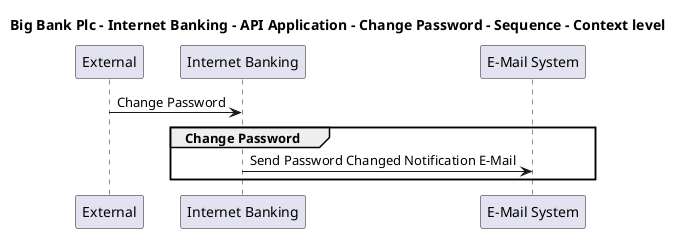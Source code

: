 @startuml

title Big Bank Plc - Internet Banking - API Application - Change Password - Sequence - Context level

participant "External" as C4InterFlow.SoftwareSystems.ExternalSystem
participant "Internet Banking" as BigBankPlc.SoftwareSystems.InternetBanking
participant "E-Mail System" as BigBankPlc.SoftwareSystems.EMailSystem

C4InterFlow.SoftwareSystems.ExternalSystem -> BigBankPlc.SoftwareSystems.InternetBanking : Change Password
group Change Password
BigBankPlc.SoftwareSystems.InternetBanking -> BigBankPlc.SoftwareSystems.EMailSystem : Send Password Changed Notification E-Mail
end


@enduml
